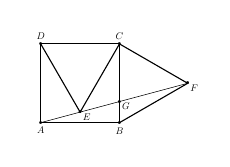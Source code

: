 \begin{tikzpicture}[etiquette/.style={scale=.35, circle, inner sep=2pt}]
	%\draw[help lines] (-1,-1) grid (3,3);
	\draw (0,0) rectangle (1,1);
	\draw (0,1) -- +(-60:1) coordinate (E) -- (1,1);
	\draw (1,0) -- +(30:1)  coordinate (F) -- (1,1);
	\draw[very thin] (0,0) -- (F);
	\coordinate (G) at (1,{2-sqrt(3)});
	\path
		(0,0) node{.} node[etiquette,below]{$A$}
		(1,0) node{.} node[etiquette,below]{$B$}
		(1,1) node{.} node[etiquette,above]{$C$}
		(0,1) node{.} node[etiquette,above]{$D$}
		(E) node{.} node[etiquette,anchor=145]{$E$}
		(F) node{.} node[etiquette,anchor=145]{$F$}
		(G) node{.} node[etiquette,anchor=145]{$G$}
	;
\end{tikzpicture}